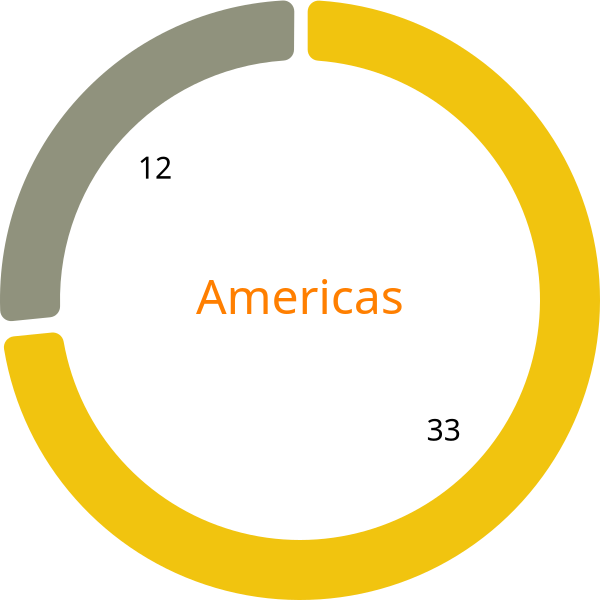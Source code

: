 {
  "$schema": "https://vega.github.io/schema/vega/v5.json",
  "description": "Donut Chart of Development Status in Americas",
  "width": 300,
  "height": 300,
  "autosize": "none",
  
  "signals": [
    {"name": "startAngle", "value": 0},
    {"name": "endAngle", "value": 6.29},
    {"name": "padAngle", "value": 0.04},
    {"name": "innerRadius", "value": 120},
    {"name": "cornerRadius", "value": 5.5},
    {"name": "sort", "value": false}
  ],
  
  "data": [
    {
      "name": "table",
      "values": [
        {"Region": "Developed", "Total_cases": 33},
        {"Region": "Developing", "Total_cases": 12}
      ],
      "transform": [
        {
          "type": "pie",
          "field": "Total_cases",
          "startAngle": {"signal": "startAngle"},
          "endAngle": {"signal": "endAngle"},
          "sort": {"signal": "sort"}
        }
      ]
    }
  ],
  
  "scales": [
    {
      "name": "color",
      "type": "ordinal",
      "domain": {"data": "table", "field": "Region"},
      "range": ["#F1C40F","#90927d"]
    }
  ],
  
  "marks": [
    {
      "type": "arc",
      "from": {"data": "table"},
      "encode": {
        "enter": {
          "fill": {"scale": "color", "field": "Region"},
          "x": {"signal": "width / 2"},
          "y": {"signal": "height / 2"}
        },
        "update": {
          "startAngle": {"field": "startAngle"},
          "endAngle": {"field": "endAngle"},
          "padAngle": {"signal": "padAngle"},
          "innerRadius": {"signal": "innerRadius"},
          "outerRadius": {"signal": "width / 2"},
          "cornerRadius": {"signal": "cornerRadius"}
        }
      }
    },
    {
      "name": "mark_id",
      "type": "text",
      "from": {"data": "table"},
      "encode": {
        "enter": {
          "text": {"signal": "if(datum['endAngle'] - datum['startAngle'] < 0.3, '', datum['Total_cases'])"},
          "x": {"signal": "width / 2"},
          "y": {"signal": "height / 2"},
          "radius": {"signal": "width / 2 * 0.65"},
          "theta": {"signal": "(datum['startAngle'] + datum['endAngle']) / 2"},
          "fill": {"value": "black"},
          "fontSize": {"value": 15},
          "align": {"value": "center"},
          "baseline": {"value": "middle"}
        }
      }
    },
    {
      "type": "text",
      "encode": {
        "enter": {
          "x": {"signal": "width / 2"},
          "y": {"signal": "height / 2"},
          "text": {"value": "Americas"},
          "fontSize": {"value": 24},
          "align": {"value": "center"},
          "baseline": {"value": "middle"},
          "fill": {"value": "#ff7f00"}  

        }
      }
    }
  ]
}
